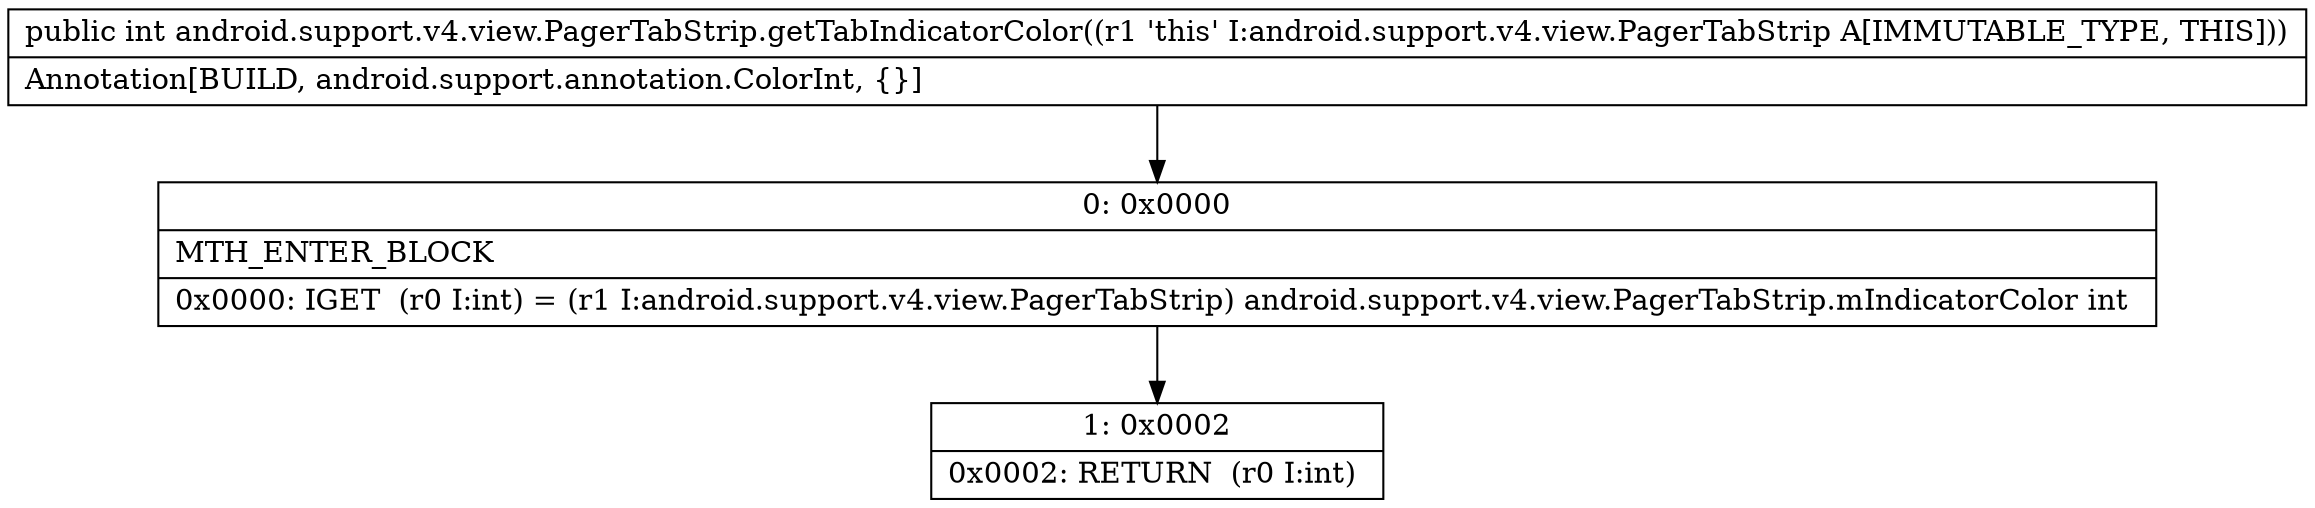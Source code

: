 digraph "CFG forandroid.support.v4.view.PagerTabStrip.getTabIndicatorColor()I" {
Node_0 [shape=record,label="{0\:\ 0x0000|MTH_ENTER_BLOCK\l|0x0000: IGET  (r0 I:int) = (r1 I:android.support.v4.view.PagerTabStrip) android.support.v4.view.PagerTabStrip.mIndicatorColor int \l}"];
Node_1 [shape=record,label="{1\:\ 0x0002|0x0002: RETURN  (r0 I:int) \l}"];
MethodNode[shape=record,label="{public int android.support.v4.view.PagerTabStrip.getTabIndicatorColor((r1 'this' I:android.support.v4.view.PagerTabStrip A[IMMUTABLE_TYPE, THIS]))  | Annotation[BUILD, android.support.annotation.ColorInt, \{\}]\l}"];
MethodNode -> Node_0;
Node_0 -> Node_1;
}

